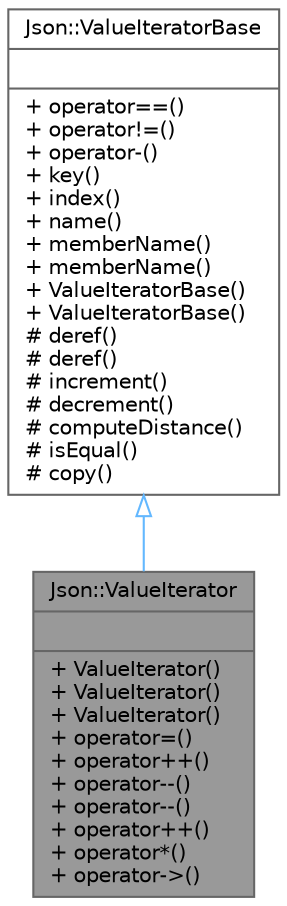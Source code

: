 digraph "Json::ValueIterator"
{
 // LATEX_PDF_SIZE
  bgcolor="transparent";
  edge [fontname=Helvetica,fontsize=10,labelfontname=Helvetica,labelfontsize=10];
  node [fontname=Helvetica,fontsize=10,shape=box,height=0.2,width=0.4];
  Node1 [shape=record,label="{Json::ValueIterator\n||+ ValueIterator()\l+ ValueIterator()\l+ ValueIterator()\l+ operator=()\l+ operator++()\l+ operator--()\l+ operator--()\l+ operator++()\l+ operator*()\l+ operator-\>()\l}",height=0.2,width=0.4,color="gray40", fillcolor="grey60", style="filled", fontcolor="black",tooltip="Iterator for object and array value."];
  Node2 -> Node1 [dir="back",color="steelblue1",style="solid",arrowtail="onormal"];
  Node2 [shape=record,label="{Json::ValueIteratorBase\n||+ operator==()\l+ operator!=()\l+ operator-()\l+ key()\l+ index()\l+ name()\l+ memberName()\l+ memberName()\l+ ValueIteratorBase()\l+ ValueIteratorBase()\l# deref()\l# deref()\l# increment()\l# decrement()\l# computeDistance()\l# isEqual()\l# copy()\l}",height=0.2,width=0.4,color="gray40", fillcolor="white", style="filled",URL="$class_json_1_1_value_iterator_base.html",tooltip="base class for Value iterators."];
}
